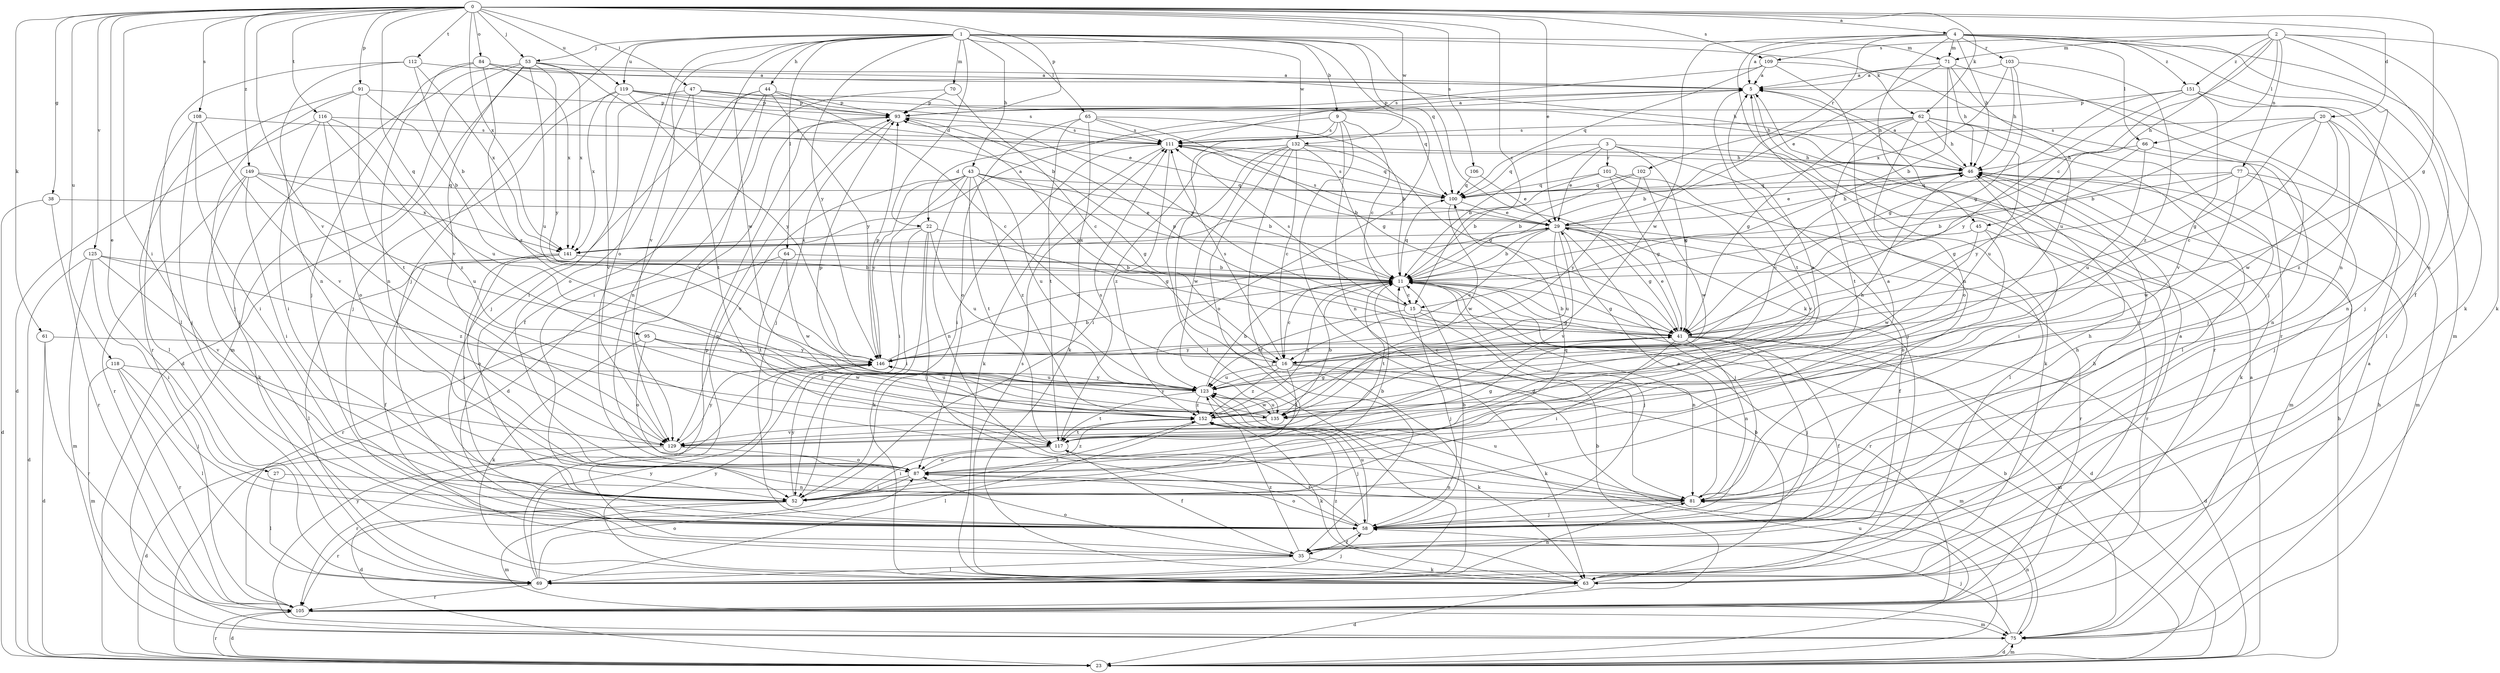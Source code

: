 strict digraph  {
0;
1;
2;
3;
4;
5;
9;
11;
15;
16;
20;
22;
23;
27;
29;
35;
38;
41;
43;
44;
45;
46;
47;
52;
53;
58;
61;
62;
63;
64;
65;
66;
69;
70;
71;
75;
77;
81;
84;
87;
91;
93;
95;
100;
101;
102;
103;
105;
106;
108;
109;
111;
112;
116;
117;
118;
119;
123;
125;
129;
132;
135;
141;
146;
149;
151;
152;
0 -> 4  [label=a];
0 -> 15  [label=c];
0 -> 20  [label=d];
0 -> 27  [label=e];
0 -> 29  [label=e];
0 -> 38  [label=g];
0 -> 41  [label=g];
0 -> 47  [label=i];
0 -> 52  [label=i];
0 -> 53  [label=j];
0 -> 61  [label=k];
0 -> 62  [label=k];
0 -> 84  [label=o];
0 -> 91  [label=p];
0 -> 93  [label=p];
0 -> 95  [label=q];
0 -> 106  [label=s];
0 -> 108  [label=s];
0 -> 109  [label=s];
0 -> 112  [label=t];
0 -> 116  [label=t];
0 -> 118  [label=u];
0 -> 119  [label=u];
0 -> 125  [label=v];
0 -> 129  [label=v];
0 -> 132  [label=w];
0 -> 141  [label=x];
0 -> 149  [label=z];
1 -> 9  [label=b];
1 -> 22  [label=d];
1 -> 43  [label=h];
1 -> 44  [label=h];
1 -> 53  [label=j];
1 -> 58  [label=j];
1 -> 62  [label=k];
1 -> 63  [label=k];
1 -> 64  [label=l];
1 -> 65  [label=l];
1 -> 70  [label=m];
1 -> 71  [label=m];
1 -> 87  [label=o];
1 -> 100  [label=q];
1 -> 119  [label=u];
1 -> 123  [label=u];
1 -> 129  [label=v];
1 -> 132  [label=w];
1 -> 135  [label=w];
1 -> 146  [label=y];
2 -> 15  [label=c];
2 -> 35  [label=f];
2 -> 45  [label=h];
2 -> 63  [label=k];
2 -> 66  [label=l];
2 -> 71  [label=m];
2 -> 77  [label=n];
2 -> 81  [label=n];
2 -> 109  [label=s];
2 -> 151  [label=z];
3 -> 11  [label=b];
3 -> 29  [label=e];
3 -> 41  [label=g];
3 -> 58  [label=j];
3 -> 63  [label=k];
3 -> 100  [label=q];
3 -> 101  [label=r];
4 -> 5  [label=a];
4 -> 45  [label=h];
4 -> 46  [label=h];
4 -> 63  [label=k];
4 -> 66  [label=l];
4 -> 71  [label=m];
4 -> 75  [label=m];
4 -> 81  [label=n];
4 -> 102  [label=r];
4 -> 103  [label=r];
4 -> 105  [label=r];
4 -> 135  [label=w];
4 -> 151  [label=z];
5 -> 93  [label=p];
5 -> 105  [label=r];
5 -> 117  [label=t];
9 -> 15  [label=c];
9 -> 22  [label=d];
9 -> 23  [label=d];
9 -> 69  [label=l];
9 -> 81  [label=n];
9 -> 111  [label=s];
11 -> 15  [label=c];
11 -> 16  [label=c];
11 -> 23  [label=d];
11 -> 41  [label=g];
11 -> 58  [label=j];
11 -> 100  [label=q];
11 -> 105  [label=r];
11 -> 117  [label=t];
11 -> 152  [label=z];
15 -> 41  [label=g];
15 -> 58  [label=j];
15 -> 81  [label=n];
15 -> 93  [label=p];
15 -> 111  [label=s];
15 -> 123  [label=u];
16 -> 63  [label=k];
16 -> 75  [label=m];
16 -> 93  [label=p];
16 -> 111  [label=s];
16 -> 117  [label=t];
16 -> 123  [label=u];
16 -> 152  [label=z];
20 -> 11  [label=b];
20 -> 16  [label=c];
20 -> 41  [label=g];
20 -> 81  [label=n];
20 -> 111  [label=s];
20 -> 135  [label=w];
20 -> 152  [label=z];
22 -> 41  [label=g];
22 -> 52  [label=i];
22 -> 58  [label=j];
22 -> 63  [label=k];
22 -> 123  [label=u];
22 -> 141  [label=x];
23 -> 5  [label=a];
23 -> 11  [label=b];
23 -> 46  [label=h];
23 -> 75  [label=m];
23 -> 105  [label=r];
23 -> 123  [label=u];
27 -> 69  [label=l];
27 -> 81  [label=n];
29 -> 11  [label=b];
29 -> 16  [label=c];
29 -> 35  [label=f];
29 -> 41  [label=g];
29 -> 46  [label=h];
29 -> 58  [label=j];
29 -> 105  [label=r];
29 -> 111  [label=s];
29 -> 123  [label=u];
29 -> 129  [label=v];
29 -> 141  [label=x];
35 -> 46  [label=h];
35 -> 63  [label=k];
35 -> 69  [label=l];
35 -> 87  [label=o];
35 -> 93  [label=p];
35 -> 152  [label=z];
38 -> 23  [label=d];
38 -> 29  [label=e];
38 -> 105  [label=r];
41 -> 11  [label=b];
41 -> 16  [label=c];
41 -> 23  [label=d];
41 -> 29  [label=e];
41 -> 35  [label=f];
41 -> 52  [label=i];
41 -> 58  [label=j];
41 -> 75  [label=m];
41 -> 81  [label=n];
41 -> 93  [label=p];
41 -> 146  [label=y];
43 -> 11  [label=b];
43 -> 41  [label=g];
43 -> 52  [label=i];
43 -> 81  [label=n];
43 -> 100  [label=q];
43 -> 117  [label=t];
43 -> 123  [label=u];
43 -> 129  [label=v];
43 -> 146  [label=y];
43 -> 152  [label=z];
44 -> 16  [label=c];
44 -> 35  [label=f];
44 -> 58  [label=j];
44 -> 81  [label=n];
44 -> 93  [label=p];
44 -> 129  [label=v];
44 -> 146  [label=y];
45 -> 87  [label=o];
45 -> 105  [label=r];
45 -> 135  [label=w];
45 -> 141  [label=x];
46 -> 5  [label=a];
46 -> 16  [label=c];
46 -> 29  [label=e];
46 -> 52  [label=i];
46 -> 63  [label=k];
46 -> 75  [label=m];
46 -> 100  [label=q];
47 -> 46  [label=h];
47 -> 52  [label=i];
47 -> 87  [label=o];
47 -> 93  [label=p];
47 -> 111  [label=s];
47 -> 117  [label=t];
52 -> 11  [label=b];
52 -> 75  [label=m];
52 -> 100  [label=q];
52 -> 105  [label=r];
52 -> 146  [label=y];
52 -> 152  [label=z];
53 -> 5  [label=a];
53 -> 11  [label=b];
53 -> 23  [label=d];
53 -> 69  [label=l];
53 -> 75  [label=m];
53 -> 123  [label=u];
53 -> 129  [label=v];
53 -> 141  [label=x];
53 -> 146  [label=y];
58 -> 11  [label=b];
58 -> 35  [label=f];
58 -> 46  [label=h];
58 -> 87  [label=o];
58 -> 117  [label=t];
58 -> 123  [label=u];
61 -> 23  [label=d];
61 -> 105  [label=r];
61 -> 146  [label=y];
62 -> 11  [label=b];
62 -> 41  [label=g];
62 -> 46  [label=h];
62 -> 58  [label=j];
62 -> 69  [label=l];
62 -> 87  [label=o];
62 -> 111  [label=s];
62 -> 117  [label=t];
62 -> 123  [label=u];
63 -> 5  [label=a];
63 -> 11  [label=b];
63 -> 23  [label=d];
63 -> 111  [label=s];
63 -> 146  [label=y];
63 -> 152  [label=z];
64 -> 11  [label=b];
64 -> 105  [label=r];
64 -> 117  [label=t];
64 -> 135  [label=w];
65 -> 11  [label=b];
65 -> 41  [label=g];
65 -> 63  [label=k];
65 -> 87  [label=o];
65 -> 111  [label=s];
65 -> 117  [label=t];
66 -> 46  [label=h];
66 -> 81  [label=n];
66 -> 123  [label=u];
66 -> 146  [label=y];
69 -> 58  [label=j];
69 -> 81  [label=n];
69 -> 87  [label=o];
69 -> 93  [label=p];
69 -> 105  [label=r];
69 -> 146  [label=y];
70 -> 16  [label=c];
70 -> 52  [label=i];
70 -> 93  [label=p];
71 -> 5  [label=a];
71 -> 11  [label=b];
71 -> 29  [label=e];
71 -> 46  [label=h];
71 -> 58  [label=j];
71 -> 123  [label=u];
75 -> 5  [label=a];
75 -> 23  [label=d];
75 -> 46  [label=h];
75 -> 58  [label=j];
75 -> 81  [label=n];
75 -> 146  [label=y];
77 -> 11  [label=b];
77 -> 41  [label=g];
77 -> 58  [label=j];
77 -> 75  [label=m];
77 -> 100  [label=q];
77 -> 135  [label=w];
81 -> 29  [label=e];
81 -> 46  [label=h];
81 -> 58  [label=j];
81 -> 123  [label=u];
84 -> 5  [label=a];
84 -> 46  [label=h];
84 -> 58  [label=j];
84 -> 81  [label=n];
84 -> 141  [label=x];
84 -> 152  [label=z];
87 -> 5  [label=a];
87 -> 23  [label=d];
87 -> 52  [label=i];
87 -> 81  [label=n];
87 -> 152  [label=z];
91 -> 11  [label=b];
91 -> 58  [label=j];
91 -> 93  [label=p];
91 -> 105  [label=r];
91 -> 117  [label=t];
93 -> 5  [label=a];
93 -> 23  [label=d];
93 -> 58  [label=j];
93 -> 111  [label=s];
95 -> 63  [label=k];
95 -> 87  [label=o];
95 -> 135  [label=w];
95 -> 146  [label=y];
95 -> 152  [label=z];
100 -> 29  [label=e];
100 -> 111  [label=s];
100 -> 135  [label=w];
101 -> 11  [label=b];
101 -> 41  [label=g];
101 -> 69  [label=l];
101 -> 100  [label=q];
101 -> 129  [label=v];
102 -> 11  [label=b];
102 -> 100  [label=q];
102 -> 135  [label=w];
102 -> 146  [label=y];
103 -> 5  [label=a];
103 -> 41  [label=g];
103 -> 46  [label=h];
103 -> 141  [label=x];
103 -> 152  [label=z];
105 -> 11  [label=b];
105 -> 23  [label=d];
105 -> 75  [label=m];
106 -> 29  [label=e];
106 -> 100  [label=q];
108 -> 52  [label=i];
108 -> 58  [label=j];
108 -> 69  [label=l];
108 -> 111  [label=s];
108 -> 129  [label=v];
109 -> 5  [label=a];
109 -> 81  [label=n];
109 -> 100  [label=q];
109 -> 105  [label=r];
109 -> 111  [label=s];
111 -> 46  [label=h];
111 -> 52  [label=i];
111 -> 63  [label=k];
111 -> 100  [label=q];
111 -> 152  [label=z];
112 -> 5  [label=a];
112 -> 11  [label=b];
112 -> 69  [label=l];
112 -> 81  [label=n];
112 -> 141  [label=x];
116 -> 23  [label=d];
116 -> 52  [label=i];
116 -> 87  [label=o];
116 -> 111  [label=s];
116 -> 123  [label=u];
116 -> 152  [label=z];
117 -> 5  [label=a];
117 -> 35  [label=f];
117 -> 52  [label=i];
117 -> 87  [label=o];
117 -> 111  [label=s];
118 -> 58  [label=j];
118 -> 69  [label=l];
118 -> 75  [label=m];
118 -> 105  [label=r];
118 -> 123  [label=u];
119 -> 29  [label=e];
119 -> 58  [label=j];
119 -> 93  [label=p];
119 -> 100  [label=q];
119 -> 129  [label=v];
119 -> 141  [label=x];
119 -> 146  [label=y];
123 -> 11  [label=b];
123 -> 63  [label=k];
123 -> 117  [label=t];
123 -> 135  [label=w];
123 -> 146  [label=y];
123 -> 152  [label=z];
125 -> 11  [label=b];
125 -> 23  [label=d];
125 -> 52  [label=i];
125 -> 75  [label=m];
125 -> 129  [label=v];
125 -> 152  [label=z];
129 -> 23  [label=d];
129 -> 41  [label=g];
129 -> 87  [label=o];
129 -> 105  [label=r];
129 -> 146  [label=y];
132 -> 11  [label=b];
132 -> 16  [label=c];
132 -> 35  [label=f];
132 -> 41  [label=g];
132 -> 46  [label=h];
132 -> 52  [label=i];
132 -> 69  [label=l];
132 -> 87  [label=o];
132 -> 135  [label=w];
135 -> 11  [label=b];
135 -> 93  [label=p];
135 -> 123  [label=u];
135 -> 129  [label=v];
135 -> 146  [label=y];
141 -> 5  [label=a];
141 -> 11  [label=b];
141 -> 35  [label=f];
141 -> 52  [label=i];
141 -> 69  [label=l];
141 -> 87  [label=o];
146 -> 11  [label=b];
146 -> 29  [label=e];
146 -> 93  [label=p];
146 -> 123  [label=u];
149 -> 52  [label=i];
149 -> 63  [label=k];
149 -> 100  [label=q];
149 -> 105  [label=r];
149 -> 123  [label=u];
149 -> 141  [label=x];
151 -> 41  [label=g];
151 -> 58  [label=j];
151 -> 69  [label=l];
151 -> 93  [label=p];
151 -> 129  [label=v];
151 -> 146  [label=y];
152 -> 41  [label=g];
152 -> 46  [label=h];
152 -> 58  [label=j];
152 -> 63  [label=k];
152 -> 69  [label=l];
152 -> 117  [label=t];
}
